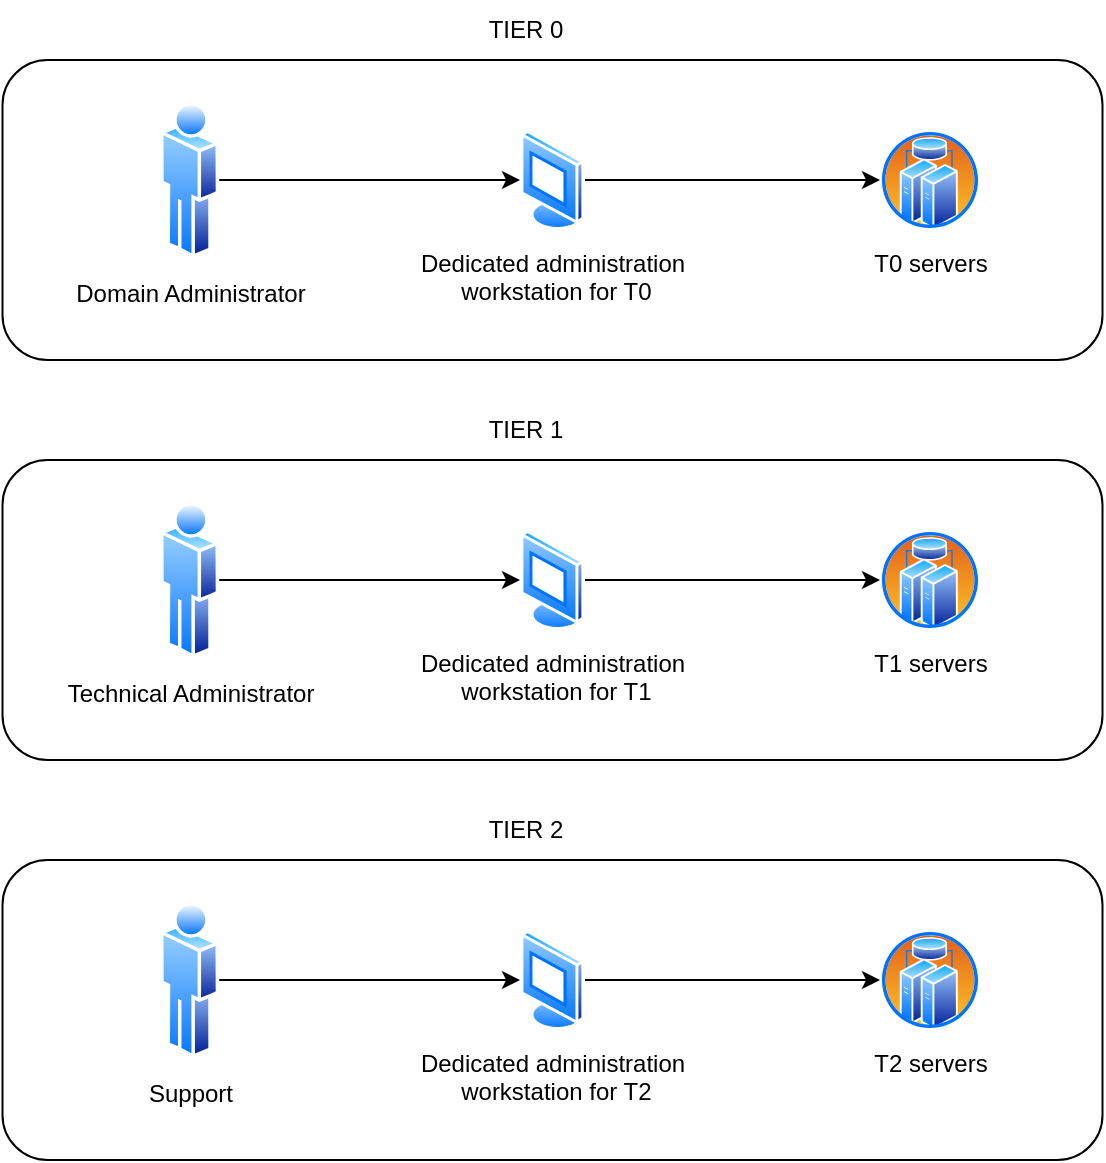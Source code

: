 <mxfile version="20.5.3"><diagram id="aC7jZ0hhuTpr8crCoVvt" name="Page-1"><mxGraphModel dx="739" dy="1104" grid="1" gridSize="10" guides="1" tooltips="1" connect="1" arrows="1" fold="1" page="1" pageScale="1" pageWidth="827" pageHeight="1169" math="0" shadow="0"><root><mxCell id="0"/><mxCell id="1" parent="0"/><mxCell id="_C63k9wSYgWL5JD01F5Q-20" value="" style="rounded=1;whiteSpace=wrap;html=1;" vertex="1" parent="1"><mxGeometry x="171.25" y="820" width="550" height="150" as="geometry"/></mxCell><mxCell id="_C63k9wSYgWL5JD01F5Q-19" value="" style="rounded=1;whiteSpace=wrap;html=1;" vertex="1" parent="1"><mxGeometry x="171.25" y="620" width="550" height="150" as="geometry"/></mxCell><mxCell id="_C63k9wSYgWL5JD01F5Q-18" value="" style="rounded=1;whiteSpace=wrap;html=1;" vertex="1" parent="1"><mxGeometry x="171.25" y="420" width="550" height="150" as="geometry"/></mxCell><mxCell id="_C63k9wSYgWL5JD01F5Q-8" style="edgeStyle=orthogonalEdgeStyle;rounded=0;orthogonalLoop=1;jettySize=auto;html=1;" edge="1" parent="1" source="_C63k9wSYgWL5JD01F5Q-1" target="_C63k9wSYgWL5JD01F5Q-4"><mxGeometry relative="1" as="geometry"/></mxCell><mxCell id="_C63k9wSYgWL5JD01F5Q-1" value="Domain Administrator" style="aspect=fixed;perimeter=ellipsePerimeter;html=1;align=center;shadow=0;dashed=0;spacingTop=3;image;image=img/lib/active_directory/user.svg;" vertex="1" parent="1"><mxGeometry x="250" y="440" width="29.6" height="80" as="geometry"/></mxCell><mxCell id="_C63k9wSYgWL5JD01F5Q-11" style="edgeStyle=orthogonalEdgeStyle;rounded=0;orthogonalLoop=1;jettySize=auto;html=1;" edge="1" parent="1" source="_C63k9wSYgWL5JD01F5Q-2" target="_C63k9wSYgWL5JD01F5Q-5"><mxGeometry relative="1" as="geometry"/></mxCell><mxCell id="_C63k9wSYgWL5JD01F5Q-2" value="Technical Administrator" style="aspect=fixed;perimeter=ellipsePerimeter;html=1;align=center;shadow=0;dashed=0;spacingTop=3;image;image=img/lib/active_directory/user.svg;" vertex="1" parent="1"><mxGeometry x="250" y="640" width="29.6" height="80" as="geometry"/></mxCell><mxCell id="_C63k9wSYgWL5JD01F5Q-12" style="edgeStyle=orthogonalEdgeStyle;rounded=0;orthogonalLoop=1;jettySize=auto;html=1;entryX=0;entryY=0.5;entryDx=0;entryDy=0;" edge="1" parent="1" source="_C63k9wSYgWL5JD01F5Q-3" target="_C63k9wSYgWL5JD01F5Q-6"><mxGeometry relative="1" as="geometry"/></mxCell><mxCell id="_C63k9wSYgWL5JD01F5Q-3" value="Support" style="aspect=fixed;perimeter=ellipsePerimeter;html=1;align=center;shadow=0;dashed=0;spacingTop=3;image;image=img/lib/active_directory/user.svg;" vertex="1" parent="1"><mxGeometry x="250" y="840" width="29.6" height="80" as="geometry"/></mxCell><mxCell id="_C63k9wSYgWL5JD01F5Q-15" style="edgeStyle=orthogonalEdgeStyle;rounded=0;orthogonalLoop=1;jettySize=auto;html=1;" edge="1" parent="1" source="_C63k9wSYgWL5JD01F5Q-4" target="_C63k9wSYgWL5JD01F5Q-7"><mxGeometry relative="1" as="geometry"/></mxCell><mxCell id="_C63k9wSYgWL5JD01F5Q-4" value="Dedicated administration&lt;br&gt;&amp;nbsp;workstation for T0" style="aspect=fixed;perimeter=ellipsePerimeter;html=1;align=center;shadow=0;dashed=0;spacingTop=3;image;image=img/lib/active_directory/vista_terminal.svg;" vertex="1" parent="1"><mxGeometry x="430" y="455" width="32.5" height="50" as="geometry"/></mxCell><mxCell id="_C63k9wSYgWL5JD01F5Q-16" style="edgeStyle=orthogonalEdgeStyle;rounded=0;orthogonalLoop=1;jettySize=auto;html=1;entryX=0;entryY=0.5;entryDx=0;entryDy=0;" edge="1" parent="1" source="_C63k9wSYgWL5JD01F5Q-5" target="_C63k9wSYgWL5JD01F5Q-13"><mxGeometry relative="1" as="geometry"/></mxCell><mxCell id="_C63k9wSYgWL5JD01F5Q-5" value="Dedicated administration&lt;br&gt;&amp;nbsp;workstation for T1" style="aspect=fixed;perimeter=ellipsePerimeter;html=1;align=center;shadow=0;dashed=0;spacingTop=3;image;image=img/lib/active_directory/vista_terminal.svg;" vertex="1" parent="1"><mxGeometry x="430" y="655" width="32.5" height="50" as="geometry"/></mxCell><mxCell id="_C63k9wSYgWL5JD01F5Q-17" style="edgeStyle=orthogonalEdgeStyle;rounded=0;orthogonalLoop=1;jettySize=auto;html=1;entryX=0;entryY=0.5;entryDx=0;entryDy=0;" edge="1" parent="1" source="_C63k9wSYgWL5JD01F5Q-6" target="_C63k9wSYgWL5JD01F5Q-14"><mxGeometry relative="1" as="geometry"/></mxCell><mxCell id="_C63k9wSYgWL5JD01F5Q-6" value="Dedicated administration&lt;br&gt;&amp;nbsp;workstation for T2" style="aspect=fixed;perimeter=ellipsePerimeter;html=1;align=center;shadow=0;dashed=0;spacingTop=3;image;image=img/lib/active_directory/vista_terminal.svg;" vertex="1" parent="1"><mxGeometry x="430" y="855" width="32.5" height="50" as="geometry"/></mxCell><mxCell id="_C63k9wSYgWL5JD01F5Q-7" value="T0 servers" style="aspect=fixed;perimeter=ellipsePerimeter;html=1;align=center;shadow=0;dashed=0;spacingTop=3;image;image=img/lib/active_directory/cluster_server.svg;" vertex="1" parent="1"><mxGeometry x="610" y="455" width="50" height="50" as="geometry"/></mxCell><mxCell id="_C63k9wSYgWL5JD01F5Q-13" value="T1 servers" style="aspect=fixed;perimeter=ellipsePerimeter;html=1;align=center;shadow=0;dashed=0;spacingTop=3;image;image=img/lib/active_directory/cluster_server.svg;" vertex="1" parent="1"><mxGeometry x="610" y="655" width="50" height="50" as="geometry"/></mxCell><mxCell id="_C63k9wSYgWL5JD01F5Q-14" value="T2 servers" style="aspect=fixed;perimeter=ellipsePerimeter;html=1;align=center;shadow=0;dashed=0;spacingTop=3;image;image=img/lib/active_directory/cluster_server.svg;" vertex="1" parent="1"><mxGeometry x="610" y="855" width="50" height="50" as="geometry"/></mxCell><mxCell id="_C63k9wSYgWL5JD01F5Q-21" value="TIER 0" style="text;html=1;strokeColor=none;fillColor=none;align=center;verticalAlign=middle;whiteSpace=wrap;rounded=0;" vertex="1" parent="1"><mxGeometry x="402.5" y="390" width="60" height="30" as="geometry"/></mxCell><mxCell id="_C63k9wSYgWL5JD01F5Q-22" value="TIER 1" style="text;html=1;strokeColor=none;fillColor=none;align=center;verticalAlign=middle;whiteSpace=wrap;rounded=0;" vertex="1" parent="1"><mxGeometry x="402.5" y="590" width="60" height="30" as="geometry"/></mxCell><mxCell id="_C63k9wSYgWL5JD01F5Q-23" value="TIER 2" style="text;html=1;strokeColor=none;fillColor=none;align=center;verticalAlign=middle;whiteSpace=wrap;rounded=0;" vertex="1" parent="1"><mxGeometry x="402.5" y="790" width="60" height="30" as="geometry"/></mxCell></root></mxGraphModel></diagram></mxfile>